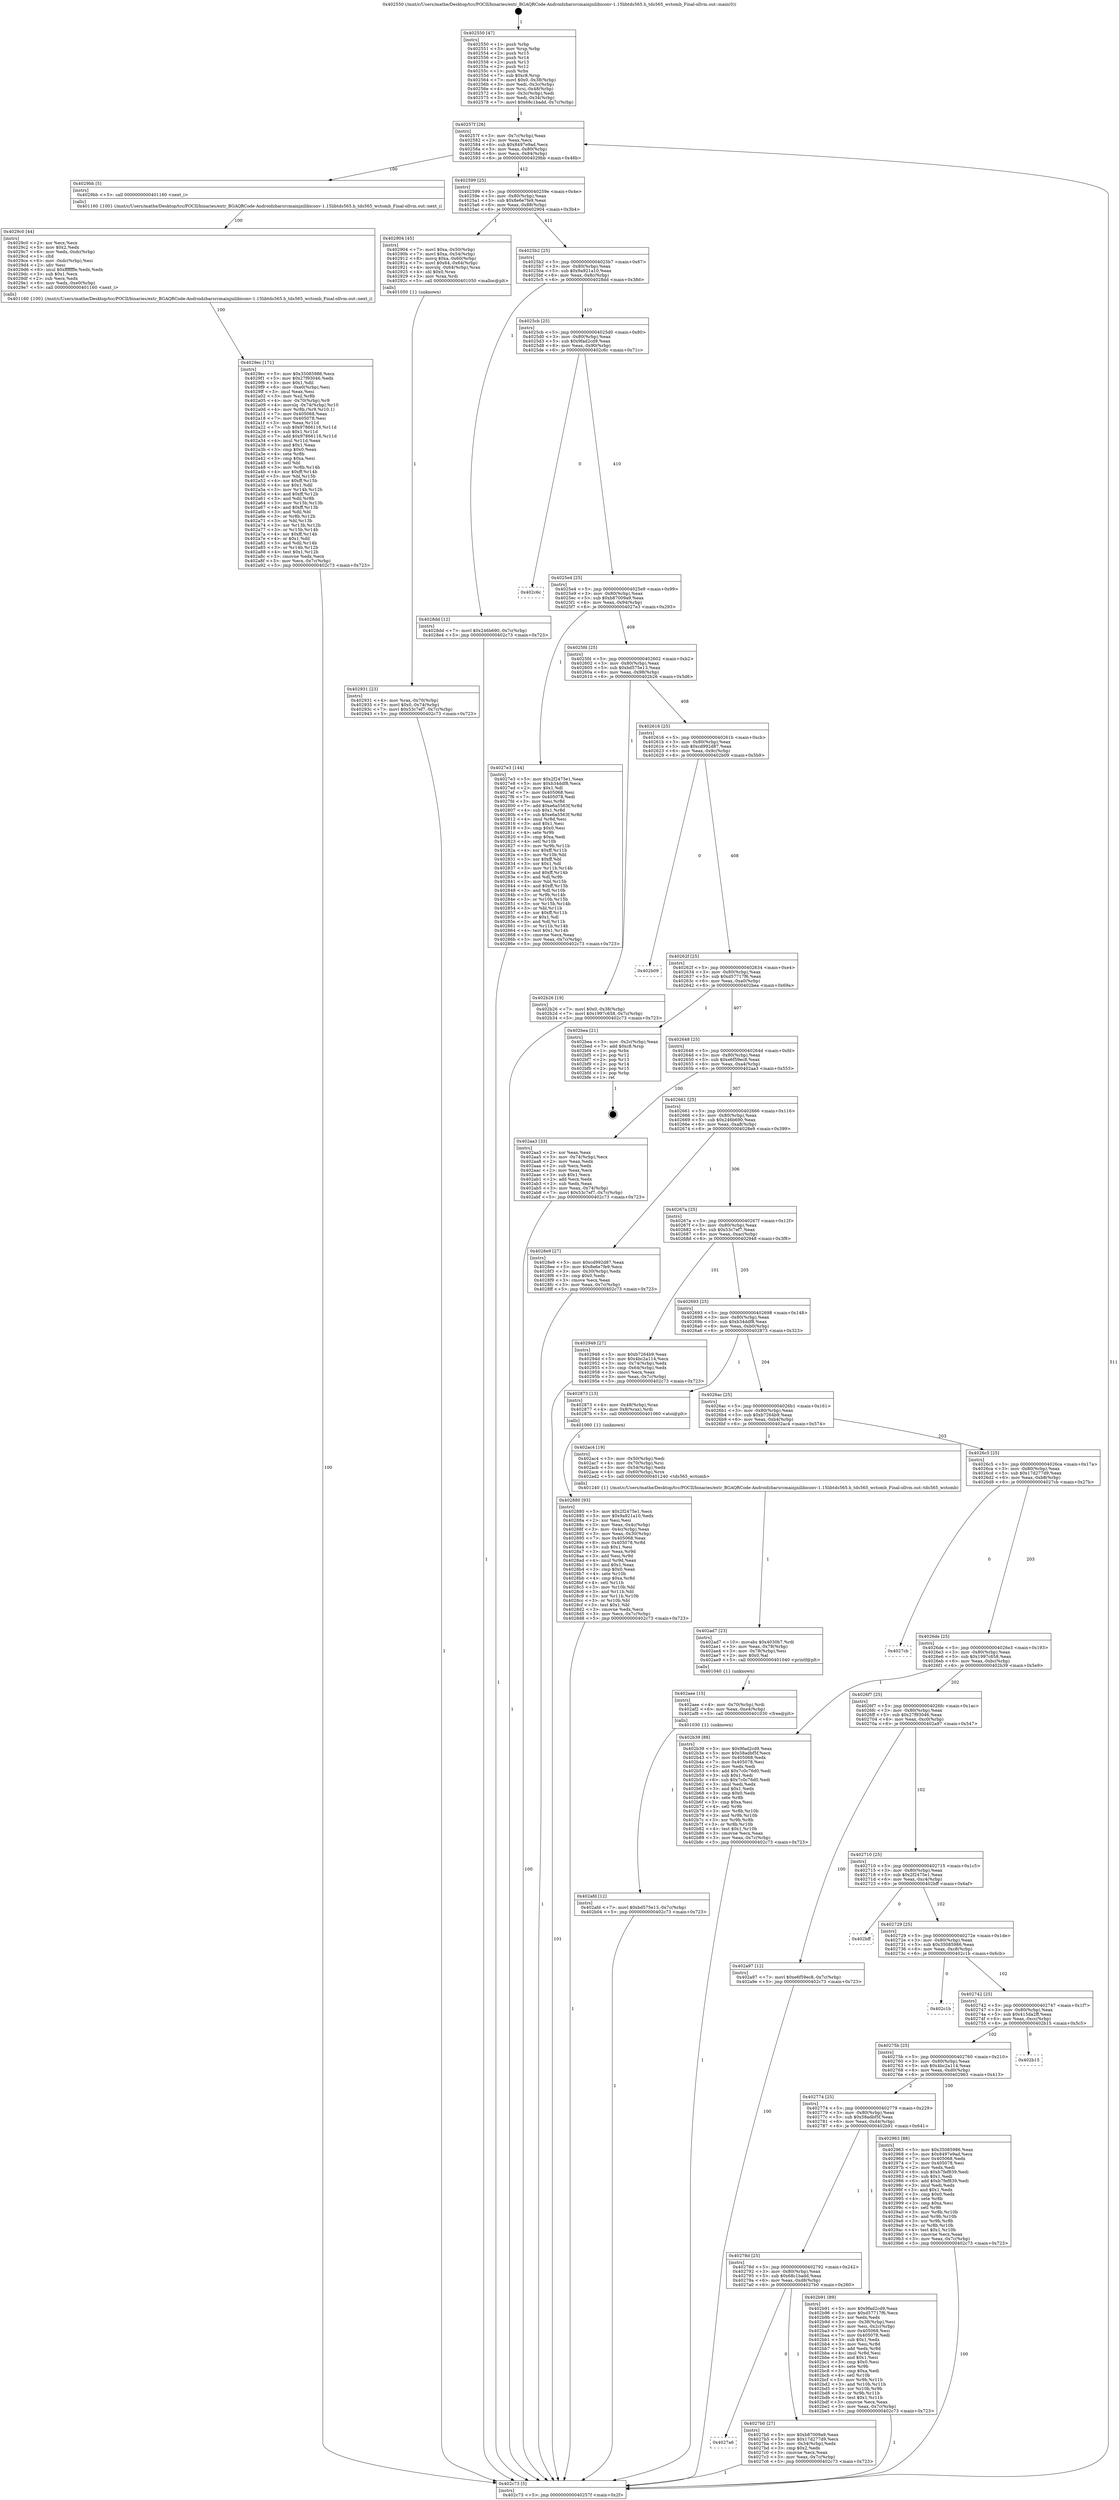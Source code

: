 digraph "0x402550" {
  label = "0x402550 (/mnt/c/Users/mathe/Desktop/tcc/POCII/binaries/extr_BGAQRCode-Androidzbarsrcmainjnilibiconv-1.15libtds565.h_tds565_wctomb_Final-ollvm.out::main(0))"
  labelloc = "t"
  node[shape=record]

  Entry [label="",width=0.3,height=0.3,shape=circle,fillcolor=black,style=filled]
  "0x40257f" [label="{
     0x40257f [26]\l
     | [instrs]\l
     &nbsp;&nbsp;0x40257f \<+3\>: mov -0x7c(%rbp),%eax\l
     &nbsp;&nbsp;0x402582 \<+2\>: mov %eax,%ecx\l
     &nbsp;&nbsp;0x402584 \<+6\>: sub $0x8497e9ad,%ecx\l
     &nbsp;&nbsp;0x40258a \<+3\>: mov %eax,-0x80(%rbp)\l
     &nbsp;&nbsp;0x40258d \<+6\>: mov %ecx,-0x84(%rbp)\l
     &nbsp;&nbsp;0x402593 \<+6\>: je 00000000004029bb \<main+0x46b\>\l
  }"]
  "0x4029bb" [label="{
     0x4029bb [5]\l
     | [instrs]\l
     &nbsp;&nbsp;0x4029bb \<+5\>: call 0000000000401160 \<next_i\>\l
     | [calls]\l
     &nbsp;&nbsp;0x401160 \{100\} (/mnt/c/Users/mathe/Desktop/tcc/POCII/binaries/extr_BGAQRCode-Androidzbarsrcmainjnilibiconv-1.15libtds565.h_tds565_wctomb_Final-ollvm.out::next_i)\l
  }"]
  "0x402599" [label="{
     0x402599 [25]\l
     | [instrs]\l
     &nbsp;&nbsp;0x402599 \<+5\>: jmp 000000000040259e \<main+0x4e\>\l
     &nbsp;&nbsp;0x40259e \<+3\>: mov -0x80(%rbp),%eax\l
     &nbsp;&nbsp;0x4025a1 \<+5\>: sub $0x8e6e7fe9,%eax\l
     &nbsp;&nbsp;0x4025a6 \<+6\>: mov %eax,-0x88(%rbp)\l
     &nbsp;&nbsp;0x4025ac \<+6\>: je 0000000000402904 \<main+0x3b4\>\l
  }"]
  Exit [label="",width=0.3,height=0.3,shape=circle,fillcolor=black,style=filled,peripheries=2]
  "0x402904" [label="{
     0x402904 [45]\l
     | [instrs]\l
     &nbsp;&nbsp;0x402904 \<+7\>: movl $0xa,-0x50(%rbp)\l
     &nbsp;&nbsp;0x40290b \<+7\>: movl $0xa,-0x54(%rbp)\l
     &nbsp;&nbsp;0x402912 \<+8\>: movq $0xa,-0x60(%rbp)\l
     &nbsp;&nbsp;0x40291a \<+7\>: movl $0x64,-0x64(%rbp)\l
     &nbsp;&nbsp;0x402921 \<+4\>: movslq -0x64(%rbp),%rax\l
     &nbsp;&nbsp;0x402925 \<+4\>: shl $0x0,%rax\l
     &nbsp;&nbsp;0x402929 \<+3\>: mov %rax,%rdi\l
     &nbsp;&nbsp;0x40292c \<+5\>: call 0000000000401050 \<malloc@plt\>\l
     | [calls]\l
     &nbsp;&nbsp;0x401050 \{1\} (unknown)\l
  }"]
  "0x4025b2" [label="{
     0x4025b2 [25]\l
     | [instrs]\l
     &nbsp;&nbsp;0x4025b2 \<+5\>: jmp 00000000004025b7 \<main+0x67\>\l
     &nbsp;&nbsp;0x4025b7 \<+3\>: mov -0x80(%rbp),%eax\l
     &nbsp;&nbsp;0x4025ba \<+5\>: sub $0x9a921a10,%eax\l
     &nbsp;&nbsp;0x4025bf \<+6\>: mov %eax,-0x8c(%rbp)\l
     &nbsp;&nbsp;0x4025c5 \<+6\>: je 00000000004028dd \<main+0x38d\>\l
  }"]
  "0x402afd" [label="{
     0x402afd [12]\l
     | [instrs]\l
     &nbsp;&nbsp;0x402afd \<+7\>: movl $0xbd575e13,-0x7c(%rbp)\l
     &nbsp;&nbsp;0x402b04 \<+5\>: jmp 0000000000402c73 \<main+0x723\>\l
  }"]
  "0x4028dd" [label="{
     0x4028dd [12]\l
     | [instrs]\l
     &nbsp;&nbsp;0x4028dd \<+7\>: movl $0x246b690,-0x7c(%rbp)\l
     &nbsp;&nbsp;0x4028e4 \<+5\>: jmp 0000000000402c73 \<main+0x723\>\l
  }"]
  "0x4025cb" [label="{
     0x4025cb [25]\l
     | [instrs]\l
     &nbsp;&nbsp;0x4025cb \<+5\>: jmp 00000000004025d0 \<main+0x80\>\l
     &nbsp;&nbsp;0x4025d0 \<+3\>: mov -0x80(%rbp),%eax\l
     &nbsp;&nbsp;0x4025d3 \<+5\>: sub $0x9fad2cd9,%eax\l
     &nbsp;&nbsp;0x4025d8 \<+6\>: mov %eax,-0x90(%rbp)\l
     &nbsp;&nbsp;0x4025de \<+6\>: je 0000000000402c6c \<main+0x71c\>\l
  }"]
  "0x402aee" [label="{
     0x402aee [15]\l
     | [instrs]\l
     &nbsp;&nbsp;0x402aee \<+4\>: mov -0x70(%rbp),%rdi\l
     &nbsp;&nbsp;0x402af2 \<+6\>: mov %eax,-0xe4(%rbp)\l
     &nbsp;&nbsp;0x402af8 \<+5\>: call 0000000000401030 \<free@plt\>\l
     | [calls]\l
     &nbsp;&nbsp;0x401030 \{1\} (unknown)\l
  }"]
  "0x402c6c" [label="{
     0x402c6c\l
  }", style=dashed]
  "0x4025e4" [label="{
     0x4025e4 [25]\l
     | [instrs]\l
     &nbsp;&nbsp;0x4025e4 \<+5\>: jmp 00000000004025e9 \<main+0x99\>\l
     &nbsp;&nbsp;0x4025e9 \<+3\>: mov -0x80(%rbp),%eax\l
     &nbsp;&nbsp;0x4025ec \<+5\>: sub $0xb87009a9,%eax\l
     &nbsp;&nbsp;0x4025f1 \<+6\>: mov %eax,-0x94(%rbp)\l
     &nbsp;&nbsp;0x4025f7 \<+6\>: je 00000000004027e3 \<main+0x293\>\l
  }"]
  "0x402ad7" [label="{
     0x402ad7 [23]\l
     | [instrs]\l
     &nbsp;&nbsp;0x402ad7 \<+10\>: movabs $0x4030b7,%rdi\l
     &nbsp;&nbsp;0x402ae1 \<+3\>: mov %eax,-0x78(%rbp)\l
     &nbsp;&nbsp;0x402ae4 \<+3\>: mov -0x78(%rbp),%esi\l
     &nbsp;&nbsp;0x402ae7 \<+2\>: mov $0x0,%al\l
     &nbsp;&nbsp;0x402ae9 \<+5\>: call 0000000000401040 \<printf@plt\>\l
     | [calls]\l
     &nbsp;&nbsp;0x401040 \{1\} (unknown)\l
  }"]
  "0x4027e3" [label="{
     0x4027e3 [144]\l
     | [instrs]\l
     &nbsp;&nbsp;0x4027e3 \<+5\>: mov $0x2f2475e1,%eax\l
     &nbsp;&nbsp;0x4027e8 \<+5\>: mov $0xb34ddf8,%ecx\l
     &nbsp;&nbsp;0x4027ed \<+2\>: mov $0x1,%dl\l
     &nbsp;&nbsp;0x4027ef \<+7\>: mov 0x405068,%esi\l
     &nbsp;&nbsp;0x4027f6 \<+7\>: mov 0x405078,%edi\l
     &nbsp;&nbsp;0x4027fd \<+3\>: mov %esi,%r8d\l
     &nbsp;&nbsp;0x402800 \<+7\>: add $0xe6a5563f,%r8d\l
     &nbsp;&nbsp;0x402807 \<+4\>: sub $0x1,%r8d\l
     &nbsp;&nbsp;0x40280b \<+7\>: sub $0xe6a5563f,%r8d\l
     &nbsp;&nbsp;0x402812 \<+4\>: imul %r8d,%esi\l
     &nbsp;&nbsp;0x402816 \<+3\>: and $0x1,%esi\l
     &nbsp;&nbsp;0x402819 \<+3\>: cmp $0x0,%esi\l
     &nbsp;&nbsp;0x40281c \<+4\>: sete %r9b\l
     &nbsp;&nbsp;0x402820 \<+3\>: cmp $0xa,%edi\l
     &nbsp;&nbsp;0x402823 \<+4\>: setl %r10b\l
     &nbsp;&nbsp;0x402827 \<+3\>: mov %r9b,%r11b\l
     &nbsp;&nbsp;0x40282a \<+4\>: xor $0xff,%r11b\l
     &nbsp;&nbsp;0x40282e \<+3\>: mov %r10b,%bl\l
     &nbsp;&nbsp;0x402831 \<+3\>: xor $0xff,%bl\l
     &nbsp;&nbsp;0x402834 \<+3\>: xor $0x1,%dl\l
     &nbsp;&nbsp;0x402837 \<+3\>: mov %r11b,%r14b\l
     &nbsp;&nbsp;0x40283a \<+4\>: and $0xff,%r14b\l
     &nbsp;&nbsp;0x40283e \<+3\>: and %dl,%r9b\l
     &nbsp;&nbsp;0x402841 \<+3\>: mov %bl,%r15b\l
     &nbsp;&nbsp;0x402844 \<+4\>: and $0xff,%r15b\l
     &nbsp;&nbsp;0x402848 \<+3\>: and %dl,%r10b\l
     &nbsp;&nbsp;0x40284b \<+3\>: or %r9b,%r14b\l
     &nbsp;&nbsp;0x40284e \<+3\>: or %r10b,%r15b\l
     &nbsp;&nbsp;0x402851 \<+3\>: xor %r15b,%r14b\l
     &nbsp;&nbsp;0x402854 \<+3\>: or %bl,%r11b\l
     &nbsp;&nbsp;0x402857 \<+4\>: xor $0xff,%r11b\l
     &nbsp;&nbsp;0x40285b \<+3\>: or $0x1,%dl\l
     &nbsp;&nbsp;0x40285e \<+3\>: and %dl,%r11b\l
     &nbsp;&nbsp;0x402861 \<+3\>: or %r11b,%r14b\l
     &nbsp;&nbsp;0x402864 \<+4\>: test $0x1,%r14b\l
     &nbsp;&nbsp;0x402868 \<+3\>: cmovne %ecx,%eax\l
     &nbsp;&nbsp;0x40286b \<+3\>: mov %eax,-0x7c(%rbp)\l
     &nbsp;&nbsp;0x40286e \<+5\>: jmp 0000000000402c73 \<main+0x723\>\l
  }"]
  "0x4025fd" [label="{
     0x4025fd [25]\l
     | [instrs]\l
     &nbsp;&nbsp;0x4025fd \<+5\>: jmp 0000000000402602 \<main+0xb2\>\l
     &nbsp;&nbsp;0x402602 \<+3\>: mov -0x80(%rbp),%eax\l
     &nbsp;&nbsp;0x402605 \<+5\>: sub $0xbd575e13,%eax\l
     &nbsp;&nbsp;0x40260a \<+6\>: mov %eax,-0x98(%rbp)\l
     &nbsp;&nbsp;0x402610 \<+6\>: je 0000000000402b26 \<main+0x5d6\>\l
  }"]
  "0x4029ec" [label="{
     0x4029ec [171]\l
     | [instrs]\l
     &nbsp;&nbsp;0x4029ec \<+5\>: mov $0x35085986,%ecx\l
     &nbsp;&nbsp;0x4029f1 \<+5\>: mov $0x27f93046,%edx\l
     &nbsp;&nbsp;0x4029f6 \<+3\>: mov $0x1,%dil\l
     &nbsp;&nbsp;0x4029f9 \<+6\>: mov -0xe0(%rbp),%esi\l
     &nbsp;&nbsp;0x4029ff \<+3\>: imul %eax,%esi\l
     &nbsp;&nbsp;0x402a02 \<+3\>: mov %sil,%r8b\l
     &nbsp;&nbsp;0x402a05 \<+4\>: mov -0x70(%rbp),%r9\l
     &nbsp;&nbsp;0x402a09 \<+4\>: movslq -0x74(%rbp),%r10\l
     &nbsp;&nbsp;0x402a0d \<+4\>: mov %r8b,(%r9,%r10,1)\l
     &nbsp;&nbsp;0x402a11 \<+7\>: mov 0x405068,%eax\l
     &nbsp;&nbsp;0x402a18 \<+7\>: mov 0x405078,%esi\l
     &nbsp;&nbsp;0x402a1f \<+3\>: mov %eax,%r11d\l
     &nbsp;&nbsp;0x402a22 \<+7\>: sub $0x97866116,%r11d\l
     &nbsp;&nbsp;0x402a29 \<+4\>: sub $0x1,%r11d\l
     &nbsp;&nbsp;0x402a2d \<+7\>: add $0x97866116,%r11d\l
     &nbsp;&nbsp;0x402a34 \<+4\>: imul %r11d,%eax\l
     &nbsp;&nbsp;0x402a38 \<+3\>: and $0x1,%eax\l
     &nbsp;&nbsp;0x402a3b \<+3\>: cmp $0x0,%eax\l
     &nbsp;&nbsp;0x402a3e \<+4\>: sete %r8b\l
     &nbsp;&nbsp;0x402a42 \<+3\>: cmp $0xa,%esi\l
     &nbsp;&nbsp;0x402a45 \<+3\>: setl %bl\l
     &nbsp;&nbsp;0x402a48 \<+3\>: mov %r8b,%r14b\l
     &nbsp;&nbsp;0x402a4b \<+4\>: xor $0xff,%r14b\l
     &nbsp;&nbsp;0x402a4f \<+3\>: mov %bl,%r15b\l
     &nbsp;&nbsp;0x402a52 \<+4\>: xor $0xff,%r15b\l
     &nbsp;&nbsp;0x402a56 \<+4\>: xor $0x1,%dil\l
     &nbsp;&nbsp;0x402a5a \<+3\>: mov %r14b,%r12b\l
     &nbsp;&nbsp;0x402a5d \<+4\>: and $0xff,%r12b\l
     &nbsp;&nbsp;0x402a61 \<+3\>: and %dil,%r8b\l
     &nbsp;&nbsp;0x402a64 \<+3\>: mov %r15b,%r13b\l
     &nbsp;&nbsp;0x402a67 \<+4\>: and $0xff,%r13b\l
     &nbsp;&nbsp;0x402a6b \<+3\>: and %dil,%bl\l
     &nbsp;&nbsp;0x402a6e \<+3\>: or %r8b,%r12b\l
     &nbsp;&nbsp;0x402a71 \<+3\>: or %bl,%r13b\l
     &nbsp;&nbsp;0x402a74 \<+3\>: xor %r13b,%r12b\l
     &nbsp;&nbsp;0x402a77 \<+3\>: or %r15b,%r14b\l
     &nbsp;&nbsp;0x402a7a \<+4\>: xor $0xff,%r14b\l
     &nbsp;&nbsp;0x402a7e \<+4\>: or $0x1,%dil\l
     &nbsp;&nbsp;0x402a82 \<+3\>: and %dil,%r14b\l
     &nbsp;&nbsp;0x402a85 \<+3\>: or %r14b,%r12b\l
     &nbsp;&nbsp;0x402a88 \<+4\>: test $0x1,%r12b\l
     &nbsp;&nbsp;0x402a8c \<+3\>: cmovne %edx,%ecx\l
     &nbsp;&nbsp;0x402a8f \<+3\>: mov %ecx,-0x7c(%rbp)\l
     &nbsp;&nbsp;0x402a92 \<+5\>: jmp 0000000000402c73 \<main+0x723\>\l
  }"]
  "0x402b26" [label="{
     0x402b26 [19]\l
     | [instrs]\l
     &nbsp;&nbsp;0x402b26 \<+7\>: movl $0x0,-0x38(%rbp)\l
     &nbsp;&nbsp;0x402b2d \<+7\>: movl $0x1997c658,-0x7c(%rbp)\l
     &nbsp;&nbsp;0x402b34 \<+5\>: jmp 0000000000402c73 \<main+0x723\>\l
  }"]
  "0x402616" [label="{
     0x402616 [25]\l
     | [instrs]\l
     &nbsp;&nbsp;0x402616 \<+5\>: jmp 000000000040261b \<main+0xcb\>\l
     &nbsp;&nbsp;0x40261b \<+3\>: mov -0x80(%rbp),%eax\l
     &nbsp;&nbsp;0x40261e \<+5\>: sub $0xcd992d87,%eax\l
     &nbsp;&nbsp;0x402623 \<+6\>: mov %eax,-0x9c(%rbp)\l
     &nbsp;&nbsp;0x402629 \<+6\>: je 0000000000402b09 \<main+0x5b9\>\l
  }"]
  "0x4029c0" [label="{
     0x4029c0 [44]\l
     | [instrs]\l
     &nbsp;&nbsp;0x4029c0 \<+2\>: xor %ecx,%ecx\l
     &nbsp;&nbsp;0x4029c2 \<+5\>: mov $0x2,%edx\l
     &nbsp;&nbsp;0x4029c7 \<+6\>: mov %edx,-0xdc(%rbp)\l
     &nbsp;&nbsp;0x4029cd \<+1\>: cltd\l
     &nbsp;&nbsp;0x4029ce \<+6\>: mov -0xdc(%rbp),%esi\l
     &nbsp;&nbsp;0x4029d4 \<+2\>: idiv %esi\l
     &nbsp;&nbsp;0x4029d6 \<+6\>: imul $0xfffffffe,%edx,%edx\l
     &nbsp;&nbsp;0x4029dc \<+3\>: sub $0x1,%ecx\l
     &nbsp;&nbsp;0x4029df \<+2\>: sub %ecx,%edx\l
     &nbsp;&nbsp;0x4029e1 \<+6\>: mov %edx,-0xe0(%rbp)\l
     &nbsp;&nbsp;0x4029e7 \<+5\>: call 0000000000401160 \<next_i\>\l
     | [calls]\l
     &nbsp;&nbsp;0x401160 \{100\} (/mnt/c/Users/mathe/Desktop/tcc/POCII/binaries/extr_BGAQRCode-Androidzbarsrcmainjnilibiconv-1.15libtds565.h_tds565_wctomb_Final-ollvm.out::next_i)\l
  }"]
  "0x402b09" [label="{
     0x402b09\l
  }", style=dashed]
  "0x40262f" [label="{
     0x40262f [25]\l
     | [instrs]\l
     &nbsp;&nbsp;0x40262f \<+5\>: jmp 0000000000402634 \<main+0xe4\>\l
     &nbsp;&nbsp;0x402634 \<+3\>: mov -0x80(%rbp),%eax\l
     &nbsp;&nbsp;0x402637 \<+5\>: sub $0xd57717f6,%eax\l
     &nbsp;&nbsp;0x40263c \<+6\>: mov %eax,-0xa0(%rbp)\l
     &nbsp;&nbsp;0x402642 \<+6\>: je 0000000000402bea \<main+0x69a\>\l
  }"]
  "0x402931" [label="{
     0x402931 [23]\l
     | [instrs]\l
     &nbsp;&nbsp;0x402931 \<+4\>: mov %rax,-0x70(%rbp)\l
     &nbsp;&nbsp;0x402935 \<+7\>: movl $0x0,-0x74(%rbp)\l
     &nbsp;&nbsp;0x40293c \<+7\>: movl $0x53c7ef7,-0x7c(%rbp)\l
     &nbsp;&nbsp;0x402943 \<+5\>: jmp 0000000000402c73 \<main+0x723\>\l
  }"]
  "0x402bea" [label="{
     0x402bea [21]\l
     | [instrs]\l
     &nbsp;&nbsp;0x402bea \<+3\>: mov -0x2c(%rbp),%eax\l
     &nbsp;&nbsp;0x402bed \<+7\>: add $0xc8,%rsp\l
     &nbsp;&nbsp;0x402bf4 \<+1\>: pop %rbx\l
     &nbsp;&nbsp;0x402bf5 \<+2\>: pop %r12\l
     &nbsp;&nbsp;0x402bf7 \<+2\>: pop %r13\l
     &nbsp;&nbsp;0x402bf9 \<+2\>: pop %r14\l
     &nbsp;&nbsp;0x402bfb \<+2\>: pop %r15\l
     &nbsp;&nbsp;0x402bfd \<+1\>: pop %rbp\l
     &nbsp;&nbsp;0x402bfe \<+1\>: ret\l
  }"]
  "0x402648" [label="{
     0x402648 [25]\l
     | [instrs]\l
     &nbsp;&nbsp;0x402648 \<+5\>: jmp 000000000040264d \<main+0xfd\>\l
     &nbsp;&nbsp;0x40264d \<+3\>: mov -0x80(%rbp),%eax\l
     &nbsp;&nbsp;0x402650 \<+5\>: sub $0xe6f59ec8,%eax\l
     &nbsp;&nbsp;0x402655 \<+6\>: mov %eax,-0xa4(%rbp)\l
     &nbsp;&nbsp;0x40265b \<+6\>: je 0000000000402aa3 \<main+0x553\>\l
  }"]
  "0x402880" [label="{
     0x402880 [93]\l
     | [instrs]\l
     &nbsp;&nbsp;0x402880 \<+5\>: mov $0x2f2475e1,%ecx\l
     &nbsp;&nbsp;0x402885 \<+5\>: mov $0x9a921a10,%edx\l
     &nbsp;&nbsp;0x40288a \<+2\>: xor %esi,%esi\l
     &nbsp;&nbsp;0x40288c \<+3\>: mov %eax,-0x4c(%rbp)\l
     &nbsp;&nbsp;0x40288f \<+3\>: mov -0x4c(%rbp),%eax\l
     &nbsp;&nbsp;0x402892 \<+3\>: mov %eax,-0x30(%rbp)\l
     &nbsp;&nbsp;0x402895 \<+7\>: mov 0x405068,%eax\l
     &nbsp;&nbsp;0x40289c \<+8\>: mov 0x405078,%r8d\l
     &nbsp;&nbsp;0x4028a4 \<+3\>: sub $0x1,%esi\l
     &nbsp;&nbsp;0x4028a7 \<+3\>: mov %eax,%r9d\l
     &nbsp;&nbsp;0x4028aa \<+3\>: add %esi,%r9d\l
     &nbsp;&nbsp;0x4028ad \<+4\>: imul %r9d,%eax\l
     &nbsp;&nbsp;0x4028b1 \<+3\>: and $0x1,%eax\l
     &nbsp;&nbsp;0x4028b4 \<+3\>: cmp $0x0,%eax\l
     &nbsp;&nbsp;0x4028b7 \<+4\>: sete %r10b\l
     &nbsp;&nbsp;0x4028bb \<+4\>: cmp $0xa,%r8d\l
     &nbsp;&nbsp;0x4028bf \<+4\>: setl %r11b\l
     &nbsp;&nbsp;0x4028c3 \<+3\>: mov %r10b,%bl\l
     &nbsp;&nbsp;0x4028c6 \<+3\>: and %r11b,%bl\l
     &nbsp;&nbsp;0x4028c9 \<+3\>: xor %r11b,%r10b\l
     &nbsp;&nbsp;0x4028cc \<+3\>: or %r10b,%bl\l
     &nbsp;&nbsp;0x4028cf \<+3\>: test $0x1,%bl\l
     &nbsp;&nbsp;0x4028d2 \<+3\>: cmovne %edx,%ecx\l
     &nbsp;&nbsp;0x4028d5 \<+3\>: mov %ecx,-0x7c(%rbp)\l
     &nbsp;&nbsp;0x4028d8 \<+5\>: jmp 0000000000402c73 \<main+0x723\>\l
  }"]
  "0x402aa3" [label="{
     0x402aa3 [33]\l
     | [instrs]\l
     &nbsp;&nbsp;0x402aa3 \<+2\>: xor %eax,%eax\l
     &nbsp;&nbsp;0x402aa5 \<+3\>: mov -0x74(%rbp),%ecx\l
     &nbsp;&nbsp;0x402aa8 \<+2\>: mov %eax,%edx\l
     &nbsp;&nbsp;0x402aaa \<+2\>: sub %ecx,%edx\l
     &nbsp;&nbsp;0x402aac \<+2\>: mov %eax,%ecx\l
     &nbsp;&nbsp;0x402aae \<+3\>: sub $0x1,%ecx\l
     &nbsp;&nbsp;0x402ab1 \<+2\>: add %ecx,%edx\l
     &nbsp;&nbsp;0x402ab3 \<+2\>: sub %edx,%eax\l
     &nbsp;&nbsp;0x402ab5 \<+3\>: mov %eax,-0x74(%rbp)\l
     &nbsp;&nbsp;0x402ab8 \<+7\>: movl $0x53c7ef7,-0x7c(%rbp)\l
     &nbsp;&nbsp;0x402abf \<+5\>: jmp 0000000000402c73 \<main+0x723\>\l
  }"]
  "0x402661" [label="{
     0x402661 [25]\l
     | [instrs]\l
     &nbsp;&nbsp;0x402661 \<+5\>: jmp 0000000000402666 \<main+0x116\>\l
     &nbsp;&nbsp;0x402666 \<+3\>: mov -0x80(%rbp),%eax\l
     &nbsp;&nbsp;0x402669 \<+5\>: sub $0x246b690,%eax\l
     &nbsp;&nbsp;0x40266e \<+6\>: mov %eax,-0xa8(%rbp)\l
     &nbsp;&nbsp;0x402674 \<+6\>: je 00000000004028e9 \<main+0x399\>\l
  }"]
  "0x402550" [label="{
     0x402550 [47]\l
     | [instrs]\l
     &nbsp;&nbsp;0x402550 \<+1\>: push %rbp\l
     &nbsp;&nbsp;0x402551 \<+3\>: mov %rsp,%rbp\l
     &nbsp;&nbsp;0x402554 \<+2\>: push %r15\l
     &nbsp;&nbsp;0x402556 \<+2\>: push %r14\l
     &nbsp;&nbsp;0x402558 \<+2\>: push %r13\l
     &nbsp;&nbsp;0x40255a \<+2\>: push %r12\l
     &nbsp;&nbsp;0x40255c \<+1\>: push %rbx\l
     &nbsp;&nbsp;0x40255d \<+7\>: sub $0xc8,%rsp\l
     &nbsp;&nbsp;0x402564 \<+7\>: movl $0x0,-0x38(%rbp)\l
     &nbsp;&nbsp;0x40256b \<+3\>: mov %edi,-0x3c(%rbp)\l
     &nbsp;&nbsp;0x40256e \<+4\>: mov %rsi,-0x48(%rbp)\l
     &nbsp;&nbsp;0x402572 \<+3\>: mov -0x3c(%rbp),%edi\l
     &nbsp;&nbsp;0x402575 \<+3\>: mov %edi,-0x34(%rbp)\l
     &nbsp;&nbsp;0x402578 \<+7\>: movl $0x68c1badd,-0x7c(%rbp)\l
  }"]
  "0x4028e9" [label="{
     0x4028e9 [27]\l
     | [instrs]\l
     &nbsp;&nbsp;0x4028e9 \<+5\>: mov $0xcd992d87,%eax\l
     &nbsp;&nbsp;0x4028ee \<+5\>: mov $0x8e6e7fe9,%ecx\l
     &nbsp;&nbsp;0x4028f3 \<+3\>: mov -0x30(%rbp),%edx\l
     &nbsp;&nbsp;0x4028f6 \<+3\>: cmp $0x0,%edx\l
     &nbsp;&nbsp;0x4028f9 \<+3\>: cmove %ecx,%eax\l
     &nbsp;&nbsp;0x4028fc \<+3\>: mov %eax,-0x7c(%rbp)\l
     &nbsp;&nbsp;0x4028ff \<+5\>: jmp 0000000000402c73 \<main+0x723\>\l
  }"]
  "0x40267a" [label="{
     0x40267a [25]\l
     | [instrs]\l
     &nbsp;&nbsp;0x40267a \<+5\>: jmp 000000000040267f \<main+0x12f\>\l
     &nbsp;&nbsp;0x40267f \<+3\>: mov -0x80(%rbp),%eax\l
     &nbsp;&nbsp;0x402682 \<+5\>: sub $0x53c7ef7,%eax\l
     &nbsp;&nbsp;0x402687 \<+6\>: mov %eax,-0xac(%rbp)\l
     &nbsp;&nbsp;0x40268d \<+6\>: je 0000000000402948 \<main+0x3f8\>\l
  }"]
  "0x402c73" [label="{
     0x402c73 [5]\l
     | [instrs]\l
     &nbsp;&nbsp;0x402c73 \<+5\>: jmp 000000000040257f \<main+0x2f\>\l
  }"]
  "0x402948" [label="{
     0x402948 [27]\l
     | [instrs]\l
     &nbsp;&nbsp;0x402948 \<+5\>: mov $0xb7264b9,%eax\l
     &nbsp;&nbsp;0x40294d \<+5\>: mov $0x4bc2a114,%ecx\l
     &nbsp;&nbsp;0x402952 \<+3\>: mov -0x74(%rbp),%edx\l
     &nbsp;&nbsp;0x402955 \<+3\>: cmp -0x64(%rbp),%edx\l
     &nbsp;&nbsp;0x402958 \<+3\>: cmovl %ecx,%eax\l
     &nbsp;&nbsp;0x40295b \<+3\>: mov %eax,-0x7c(%rbp)\l
     &nbsp;&nbsp;0x40295e \<+5\>: jmp 0000000000402c73 \<main+0x723\>\l
  }"]
  "0x402693" [label="{
     0x402693 [25]\l
     | [instrs]\l
     &nbsp;&nbsp;0x402693 \<+5\>: jmp 0000000000402698 \<main+0x148\>\l
     &nbsp;&nbsp;0x402698 \<+3\>: mov -0x80(%rbp),%eax\l
     &nbsp;&nbsp;0x40269b \<+5\>: sub $0xb34ddf8,%eax\l
     &nbsp;&nbsp;0x4026a0 \<+6\>: mov %eax,-0xb0(%rbp)\l
     &nbsp;&nbsp;0x4026a6 \<+6\>: je 0000000000402873 \<main+0x323\>\l
  }"]
  "0x4027a6" [label="{
     0x4027a6\l
  }", style=dashed]
  "0x402873" [label="{
     0x402873 [13]\l
     | [instrs]\l
     &nbsp;&nbsp;0x402873 \<+4\>: mov -0x48(%rbp),%rax\l
     &nbsp;&nbsp;0x402877 \<+4\>: mov 0x8(%rax),%rdi\l
     &nbsp;&nbsp;0x40287b \<+5\>: call 0000000000401060 \<atoi@plt\>\l
     | [calls]\l
     &nbsp;&nbsp;0x401060 \{1\} (unknown)\l
  }"]
  "0x4026ac" [label="{
     0x4026ac [25]\l
     | [instrs]\l
     &nbsp;&nbsp;0x4026ac \<+5\>: jmp 00000000004026b1 \<main+0x161\>\l
     &nbsp;&nbsp;0x4026b1 \<+3\>: mov -0x80(%rbp),%eax\l
     &nbsp;&nbsp;0x4026b4 \<+5\>: sub $0xb7264b9,%eax\l
     &nbsp;&nbsp;0x4026b9 \<+6\>: mov %eax,-0xb4(%rbp)\l
     &nbsp;&nbsp;0x4026bf \<+6\>: je 0000000000402ac4 \<main+0x574\>\l
  }"]
  "0x4027b0" [label="{
     0x4027b0 [27]\l
     | [instrs]\l
     &nbsp;&nbsp;0x4027b0 \<+5\>: mov $0xb87009a9,%eax\l
     &nbsp;&nbsp;0x4027b5 \<+5\>: mov $0x17d277d9,%ecx\l
     &nbsp;&nbsp;0x4027ba \<+3\>: mov -0x34(%rbp),%edx\l
     &nbsp;&nbsp;0x4027bd \<+3\>: cmp $0x2,%edx\l
     &nbsp;&nbsp;0x4027c0 \<+3\>: cmovne %ecx,%eax\l
     &nbsp;&nbsp;0x4027c3 \<+3\>: mov %eax,-0x7c(%rbp)\l
     &nbsp;&nbsp;0x4027c6 \<+5\>: jmp 0000000000402c73 \<main+0x723\>\l
  }"]
  "0x402ac4" [label="{
     0x402ac4 [19]\l
     | [instrs]\l
     &nbsp;&nbsp;0x402ac4 \<+3\>: mov -0x50(%rbp),%edi\l
     &nbsp;&nbsp;0x402ac7 \<+4\>: mov -0x70(%rbp),%rsi\l
     &nbsp;&nbsp;0x402acb \<+3\>: mov -0x54(%rbp),%edx\l
     &nbsp;&nbsp;0x402ace \<+4\>: mov -0x60(%rbp),%rcx\l
     &nbsp;&nbsp;0x402ad2 \<+5\>: call 0000000000401240 \<tds565_wctomb\>\l
     | [calls]\l
     &nbsp;&nbsp;0x401240 \{1\} (/mnt/c/Users/mathe/Desktop/tcc/POCII/binaries/extr_BGAQRCode-Androidzbarsrcmainjnilibiconv-1.15libtds565.h_tds565_wctomb_Final-ollvm.out::tds565_wctomb)\l
  }"]
  "0x4026c5" [label="{
     0x4026c5 [25]\l
     | [instrs]\l
     &nbsp;&nbsp;0x4026c5 \<+5\>: jmp 00000000004026ca \<main+0x17a\>\l
     &nbsp;&nbsp;0x4026ca \<+3\>: mov -0x80(%rbp),%eax\l
     &nbsp;&nbsp;0x4026cd \<+5\>: sub $0x17d277d9,%eax\l
     &nbsp;&nbsp;0x4026d2 \<+6\>: mov %eax,-0xb8(%rbp)\l
     &nbsp;&nbsp;0x4026d8 \<+6\>: je 00000000004027cb \<main+0x27b\>\l
  }"]
  "0x40278d" [label="{
     0x40278d [25]\l
     | [instrs]\l
     &nbsp;&nbsp;0x40278d \<+5\>: jmp 0000000000402792 \<main+0x242\>\l
     &nbsp;&nbsp;0x402792 \<+3\>: mov -0x80(%rbp),%eax\l
     &nbsp;&nbsp;0x402795 \<+5\>: sub $0x68c1badd,%eax\l
     &nbsp;&nbsp;0x40279a \<+6\>: mov %eax,-0xd8(%rbp)\l
     &nbsp;&nbsp;0x4027a0 \<+6\>: je 00000000004027b0 \<main+0x260\>\l
  }"]
  "0x4027cb" [label="{
     0x4027cb\l
  }", style=dashed]
  "0x4026de" [label="{
     0x4026de [25]\l
     | [instrs]\l
     &nbsp;&nbsp;0x4026de \<+5\>: jmp 00000000004026e3 \<main+0x193\>\l
     &nbsp;&nbsp;0x4026e3 \<+3\>: mov -0x80(%rbp),%eax\l
     &nbsp;&nbsp;0x4026e6 \<+5\>: sub $0x1997c658,%eax\l
     &nbsp;&nbsp;0x4026eb \<+6\>: mov %eax,-0xbc(%rbp)\l
     &nbsp;&nbsp;0x4026f1 \<+6\>: je 0000000000402b39 \<main+0x5e9\>\l
  }"]
  "0x402b91" [label="{
     0x402b91 [89]\l
     | [instrs]\l
     &nbsp;&nbsp;0x402b91 \<+5\>: mov $0x9fad2cd9,%eax\l
     &nbsp;&nbsp;0x402b96 \<+5\>: mov $0xd57717f6,%ecx\l
     &nbsp;&nbsp;0x402b9b \<+2\>: xor %edx,%edx\l
     &nbsp;&nbsp;0x402b9d \<+3\>: mov -0x38(%rbp),%esi\l
     &nbsp;&nbsp;0x402ba0 \<+3\>: mov %esi,-0x2c(%rbp)\l
     &nbsp;&nbsp;0x402ba3 \<+7\>: mov 0x405068,%esi\l
     &nbsp;&nbsp;0x402baa \<+7\>: mov 0x405078,%edi\l
     &nbsp;&nbsp;0x402bb1 \<+3\>: sub $0x1,%edx\l
     &nbsp;&nbsp;0x402bb4 \<+3\>: mov %esi,%r8d\l
     &nbsp;&nbsp;0x402bb7 \<+3\>: add %edx,%r8d\l
     &nbsp;&nbsp;0x402bba \<+4\>: imul %r8d,%esi\l
     &nbsp;&nbsp;0x402bbe \<+3\>: and $0x1,%esi\l
     &nbsp;&nbsp;0x402bc1 \<+3\>: cmp $0x0,%esi\l
     &nbsp;&nbsp;0x402bc4 \<+4\>: sete %r9b\l
     &nbsp;&nbsp;0x402bc8 \<+3\>: cmp $0xa,%edi\l
     &nbsp;&nbsp;0x402bcb \<+4\>: setl %r10b\l
     &nbsp;&nbsp;0x402bcf \<+3\>: mov %r9b,%r11b\l
     &nbsp;&nbsp;0x402bd2 \<+3\>: and %r10b,%r11b\l
     &nbsp;&nbsp;0x402bd5 \<+3\>: xor %r10b,%r9b\l
     &nbsp;&nbsp;0x402bd8 \<+3\>: or %r9b,%r11b\l
     &nbsp;&nbsp;0x402bdb \<+4\>: test $0x1,%r11b\l
     &nbsp;&nbsp;0x402bdf \<+3\>: cmovne %ecx,%eax\l
     &nbsp;&nbsp;0x402be2 \<+3\>: mov %eax,-0x7c(%rbp)\l
     &nbsp;&nbsp;0x402be5 \<+5\>: jmp 0000000000402c73 \<main+0x723\>\l
  }"]
  "0x402b39" [label="{
     0x402b39 [88]\l
     | [instrs]\l
     &nbsp;&nbsp;0x402b39 \<+5\>: mov $0x9fad2cd9,%eax\l
     &nbsp;&nbsp;0x402b3e \<+5\>: mov $0x58adbf5f,%ecx\l
     &nbsp;&nbsp;0x402b43 \<+7\>: mov 0x405068,%edx\l
     &nbsp;&nbsp;0x402b4a \<+7\>: mov 0x405078,%esi\l
     &nbsp;&nbsp;0x402b51 \<+2\>: mov %edx,%edi\l
     &nbsp;&nbsp;0x402b53 \<+6\>: add $0x7c0c76d0,%edi\l
     &nbsp;&nbsp;0x402b59 \<+3\>: sub $0x1,%edi\l
     &nbsp;&nbsp;0x402b5c \<+6\>: sub $0x7c0c76d0,%edi\l
     &nbsp;&nbsp;0x402b62 \<+3\>: imul %edi,%edx\l
     &nbsp;&nbsp;0x402b65 \<+3\>: and $0x1,%edx\l
     &nbsp;&nbsp;0x402b68 \<+3\>: cmp $0x0,%edx\l
     &nbsp;&nbsp;0x402b6b \<+4\>: sete %r8b\l
     &nbsp;&nbsp;0x402b6f \<+3\>: cmp $0xa,%esi\l
     &nbsp;&nbsp;0x402b72 \<+4\>: setl %r9b\l
     &nbsp;&nbsp;0x402b76 \<+3\>: mov %r8b,%r10b\l
     &nbsp;&nbsp;0x402b79 \<+3\>: and %r9b,%r10b\l
     &nbsp;&nbsp;0x402b7c \<+3\>: xor %r9b,%r8b\l
     &nbsp;&nbsp;0x402b7f \<+3\>: or %r8b,%r10b\l
     &nbsp;&nbsp;0x402b82 \<+4\>: test $0x1,%r10b\l
     &nbsp;&nbsp;0x402b86 \<+3\>: cmovne %ecx,%eax\l
     &nbsp;&nbsp;0x402b89 \<+3\>: mov %eax,-0x7c(%rbp)\l
     &nbsp;&nbsp;0x402b8c \<+5\>: jmp 0000000000402c73 \<main+0x723\>\l
  }"]
  "0x4026f7" [label="{
     0x4026f7 [25]\l
     | [instrs]\l
     &nbsp;&nbsp;0x4026f7 \<+5\>: jmp 00000000004026fc \<main+0x1ac\>\l
     &nbsp;&nbsp;0x4026fc \<+3\>: mov -0x80(%rbp),%eax\l
     &nbsp;&nbsp;0x4026ff \<+5\>: sub $0x27f93046,%eax\l
     &nbsp;&nbsp;0x402704 \<+6\>: mov %eax,-0xc0(%rbp)\l
     &nbsp;&nbsp;0x40270a \<+6\>: je 0000000000402a97 \<main+0x547\>\l
  }"]
  "0x402774" [label="{
     0x402774 [25]\l
     | [instrs]\l
     &nbsp;&nbsp;0x402774 \<+5\>: jmp 0000000000402779 \<main+0x229\>\l
     &nbsp;&nbsp;0x402779 \<+3\>: mov -0x80(%rbp),%eax\l
     &nbsp;&nbsp;0x40277c \<+5\>: sub $0x58adbf5f,%eax\l
     &nbsp;&nbsp;0x402781 \<+6\>: mov %eax,-0xd4(%rbp)\l
     &nbsp;&nbsp;0x402787 \<+6\>: je 0000000000402b91 \<main+0x641\>\l
  }"]
  "0x402a97" [label="{
     0x402a97 [12]\l
     | [instrs]\l
     &nbsp;&nbsp;0x402a97 \<+7\>: movl $0xe6f59ec8,-0x7c(%rbp)\l
     &nbsp;&nbsp;0x402a9e \<+5\>: jmp 0000000000402c73 \<main+0x723\>\l
  }"]
  "0x402710" [label="{
     0x402710 [25]\l
     | [instrs]\l
     &nbsp;&nbsp;0x402710 \<+5\>: jmp 0000000000402715 \<main+0x1c5\>\l
     &nbsp;&nbsp;0x402715 \<+3\>: mov -0x80(%rbp),%eax\l
     &nbsp;&nbsp;0x402718 \<+5\>: sub $0x2f2475e1,%eax\l
     &nbsp;&nbsp;0x40271d \<+6\>: mov %eax,-0xc4(%rbp)\l
     &nbsp;&nbsp;0x402723 \<+6\>: je 0000000000402bff \<main+0x6af\>\l
  }"]
  "0x402963" [label="{
     0x402963 [88]\l
     | [instrs]\l
     &nbsp;&nbsp;0x402963 \<+5\>: mov $0x35085986,%eax\l
     &nbsp;&nbsp;0x402968 \<+5\>: mov $0x8497e9ad,%ecx\l
     &nbsp;&nbsp;0x40296d \<+7\>: mov 0x405068,%edx\l
     &nbsp;&nbsp;0x402974 \<+7\>: mov 0x405078,%esi\l
     &nbsp;&nbsp;0x40297b \<+2\>: mov %edx,%edi\l
     &nbsp;&nbsp;0x40297d \<+6\>: sub $0xb7fef839,%edi\l
     &nbsp;&nbsp;0x402983 \<+3\>: sub $0x1,%edi\l
     &nbsp;&nbsp;0x402986 \<+6\>: add $0xb7fef839,%edi\l
     &nbsp;&nbsp;0x40298c \<+3\>: imul %edi,%edx\l
     &nbsp;&nbsp;0x40298f \<+3\>: and $0x1,%edx\l
     &nbsp;&nbsp;0x402992 \<+3\>: cmp $0x0,%edx\l
     &nbsp;&nbsp;0x402995 \<+4\>: sete %r8b\l
     &nbsp;&nbsp;0x402999 \<+3\>: cmp $0xa,%esi\l
     &nbsp;&nbsp;0x40299c \<+4\>: setl %r9b\l
     &nbsp;&nbsp;0x4029a0 \<+3\>: mov %r8b,%r10b\l
     &nbsp;&nbsp;0x4029a3 \<+3\>: and %r9b,%r10b\l
     &nbsp;&nbsp;0x4029a6 \<+3\>: xor %r9b,%r8b\l
     &nbsp;&nbsp;0x4029a9 \<+3\>: or %r8b,%r10b\l
     &nbsp;&nbsp;0x4029ac \<+4\>: test $0x1,%r10b\l
     &nbsp;&nbsp;0x4029b0 \<+3\>: cmovne %ecx,%eax\l
     &nbsp;&nbsp;0x4029b3 \<+3\>: mov %eax,-0x7c(%rbp)\l
     &nbsp;&nbsp;0x4029b6 \<+5\>: jmp 0000000000402c73 \<main+0x723\>\l
  }"]
  "0x402bff" [label="{
     0x402bff\l
  }", style=dashed]
  "0x402729" [label="{
     0x402729 [25]\l
     | [instrs]\l
     &nbsp;&nbsp;0x402729 \<+5\>: jmp 000000000040272e \<main+0x1de\>\l
     &nbsp;&nbsp;0x40272e \<+3\>: mov -0x80(%rbp),%eax\l
     &nbsp;&nbsp;0x402731 \<+5\>: sub $0x35085986,%eax\l
     &nbsp;&nbsp;0x402736 \<+6\>: mov %eax,-0xc8(%rbp)\l
     &nbsp;&nbsp;0x40273c \<+6\>: je 0000000000402c1b \<main+0x6cb\>\l
  }"]
  "0x40275b" [label="{
     0x40275b [25]\l
     | [instrs]\l
     &nbsp;&nbsp;0x40275b \<+5\>: jmp 0000000000402760 \<main+0x210\>\l
     &nbsp;&nbsp;0x402760 \<+3\>: mov -0x80(%rbp),%eax\l
     &nbsp;&nbsp;0x402763 \<+5\>: sub $0x4bc2a114,%eax\l
     &nbsp;&nbsp;0x402768 \<+6\>: mov %eax,-0xd0(%rbp)\l
     &nbsp;&nbsp;0x40276e \<+6\>: je 0000000000402963 \<main+0x413\>\l
  }"]
  "0x402c1b" [label="{
     0x402c1b\l
  }", style=dashed]
  "0x402742" [label="{
     0x402742 [25]\l
     | [instrs]\l
     &nbsp;&nbsp;0x402742 \<+5\>: jmp 0000000000402747 \<main+0x1f7\>\l
     &nbsp;&nbsp;0x402747 \<+3\>: mov -0x80(%rbp),%eax\l
     &nbsp;&nbsp;0x40274a \<+5\>: sub $0x415da2ff,%eax\l
     &nbsp;&nbsp;0x40274f \<+6\>: mov %eax,-0xcc(%rbp)\l
     &nbsp;&nbsp;0x402755 \<+6\>: je 0000000000402b15 \<main+0x5c5\>\l
  }"]
  "0x402b15" [label="{
     0x402b15\l
  }", style=dashed]
  Entry -> "0x402550" [label=" 1"]
  "0x40257f" -> "0x4029bb" [label=" 100"]
  "0x40257f" -> "0x402599" [label=" 412"]
  "0x402bea" -> Exit [label=" 1"]
  "0x402599" -> "0x402904" [label=" 1"]
  "0x402599" -> "0x4025b2" [label=" 411"]
  "0x402b91" -> "0x402c73" [label=" 1"]
  "0x4025b2" -> "0x4028dd" [label=" 1"]
  "0x4025b2" -> "0x4025cb" [label=" 410"]
  "0x402b39" -> "0x402c73" [label=" 1"]
  "0x4025cb" -> "0x402c6c" [label=" 0"]
  "0x4025cb" -> "0x4025e4" [label=" 410"]
  "0x402b26" -> "0x402c73" [label=" 1"]
  "0x4025e4" -> "0x4027e3" [label=" 1"]
  "0x4025e4" -> "0x4025fd" [label=" 409"]
  "0x402afd" -> "0x402c73" [label=" 1"]
  "0x4025fd" -> "0x402b26" [label=" 1"]
  "0x4025fd" -> "0x402616" [label=" 408"]
  "0x402aee" -> "0x402afd" [label=" 1"]
  "0x402616" -> "0x402b09" [label=" 0"]
  "0x402616" -> "0x40262f" [label=" 408"]
  "0x402ad7" -> "0x402aee" [label=" 1"]
  "0x40262f" -> "0x402bea" [label=" 1"]
  "0x40262f" -> "0x402648" [label=" 407"]
  "0x402ac4" -> "0x402ad7" [label=" 1"]
  "0x402648" -> "0x402aa3" [label=" 100"]
  "0x402648" -> "0x402661" [label=" 307"]
  "0x402aa3" -> "0x402c73" [label=" 100"]
  "0x402661" -> "0x4028e9" [label=" 1"]
  "0x402661" -> "0x40267a" [label=" 306"]
  "0x402a97" -> "0x402c73" [label=" 100"]
  "0x40267a" -> "0x402948" [label=" 101"]
  "0x40267a" -> "0x402693" [label=" 205"]
  "0x4029ec" -> "0x402c73" [label=" 100"]
  "0x402693" -> "0x402873" [label=" 1"]
  "0x402693" -> "0x4026ac" [label=" 204"]
  "0x4029c0" -> "0x4029ec" [label=" 100"]
  "0x4026ac" -> "0x402ac4" [label=" 1"]
  "0x4026ac" -> "0x4026c5" [label=" 203"]
  "0x4029bb" -> "0x4029c0" [label=" 100"]
  "0x4026c5" -> "0x4027cb" [label=" 0"]
  "0x4026c5" -> "0x4026de" [label=" 203"]
  "0x402948" -> "0x402c73" [label=" 101"]
  "0x4026de" -> "0x402b39" [label=" 1"]
  "0x4026de" -> "0x4026f7" [label=" 202"]
  "0x402931" -> "0x402c73" [label=" 1"]
  "0x4026f7" -> "0x402a97" [label=" 100"]
  "0x4026f7" -> "0x402710" [label=" 102"]
  "0x4028e9" -> "0x402c73" [label=" 1"]
  "0x402710" -> "0x402bff" [label=" 0"]
  "0x402710" -> "0x402729" [label=" 102"]
  "0x4028dd" -> "0x402c73" [label=" 1"]
  "0x402729" -> "0x402c1b" [label=" 0"]
  "0x402729" -> "0x402742" [label=" 102"]
  "0x402873" -> "0x402880" [label=" 1"]
  "0x402742" -> "0x402b15" [label=" 0"]
  "0x402742" -> "0x40275b" [label=" 102"]
  "0x402880" -> "0x402c73" [label=" 1"]
  "0x40275b" -> "0x402963" [label=" 100"]
  "0x40275b" -> "0x402774" [label=" 2"]
  "0x402904" -> "0x402931" [label=" 1"]
  "0x402774" -> "0x402b91" [label=" 1"]
  "0x402774" -> "0x40278d" [label=" 1"]
  "0x402963" -> "0x402c73" [label=" 100"]
  "0x40278d" -> "0x4027b0" [label=" 1"]
  "0x40278d" -> "0x4027a6" [label=" 0"]
  "0x4027b0" -> "0x402c73" [label=" 1"]
  "0x402550" -> "0x40257f" [label=" 1"]
  "0x402c73" -> "0x40257f" [label=" 511"]
  "0x4027e3" -> "0x402c73" [label=" 1"]
}
